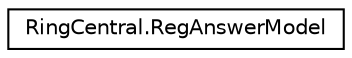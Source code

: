 digraph "Graphical Class Hierarchy"
{
 // LATEX_PDF_SIZE
  edge [fontname="Helvetica",fontsize="10",labelfontname="Helvetica",labelfontsize="10"];
  node [fontname="Helvetica",fontsize="10",shape=record];
  rankdir="LR";
  Node0 [label="RingCentral.RegAnswerModel",height=0.2,width=0.4,color="black", fillcolor="white", style="filled",URL="$classRingCentral_1_1RegAnswerModel.html",tooltip=" "];
}
